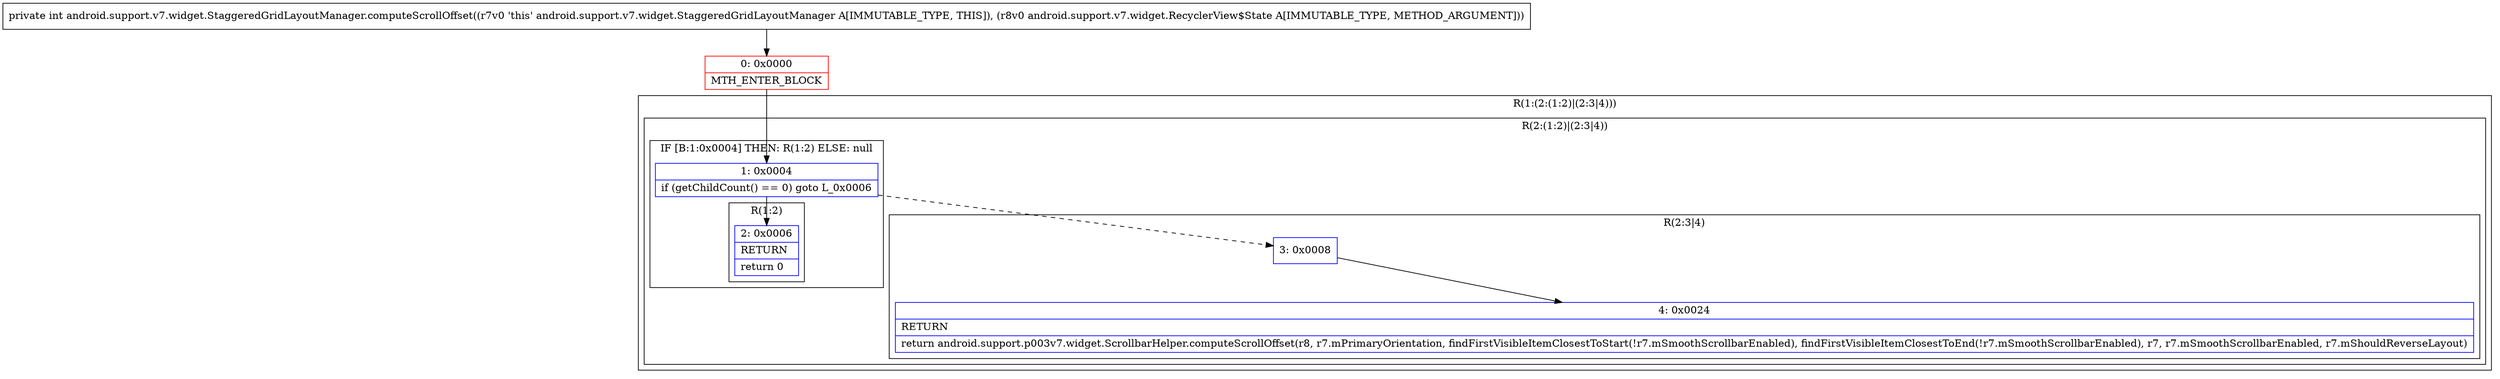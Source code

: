 digraph "CFG forandroid.support.v7.widget.StaggeredGridLayoutManager.computeScrollOffset(Landroid\/support\/v7\/widget\/RecyclerView$State;)I" {
subgraph cluster_Region_1061588521 {
label = "R(1:(2:(1:2)|(2:3|4)))";
node [shape=record,color=blue];
subgraph cluster_Region_1864364633 {
label = "R(2:(1:2)|(2:3|4))";
node [shape=record,color=blue];
subgraph cluster_IfRegion_1899245727 {
label = "IF [B:1:0x0004] THEN: R(1:2) ELSE: null";
node [shape=record,color=blue];
Node_1 [shape=record,label="{1\:\ 0x0004|if (getChildCount() == 0) goto L_0x0006\l}"];
subgraph cluster_Region_534386911 {
label = "R(1:2)";
node [shape=record,color=blue];
Node_2 [shape=record,label="{2\:\ 0x0006|RETURN\l|return 0\l}"];
}
}
subgraph cluster_Region_350681803 {
label = "R(2:3|4)";
node [shape=record,color=blue];
Node_3 [shape=record,label="{3\:\ 0x0008}"];
Node_4 [shape=record,label="{4\:\ 0x0024|RETURN\l|return android.support.p003v7.widget.ScrollbarHelper.computeScrollOffset(r8, r7.mPrimaryOrientation, findFirstVisibleItemClosestToStart(!r7.mSmoothScrollbarEnabled), findFirstVisibleItemClosestToEnd(!r7.mSmoothScrollbarEnabled), r7, r7.mSmoothScrollbarEnabled, r7.mShouldReverseLayout)\l}"];
}
}
}
Node_0 [shape=record,color=red,label="{0\:\ 0x0000|MTH_ENTER_BLOCK\l}"];
MethodNode[shape=record,label="{private int android.support.v7.widget.StaggeredGridLayoutManager.computeScrollOffset((r7v0 'this' android.support.v7.widget.StaggeredGridLayoutManager A[IMMUTABLE_TYPE, THIS]), (r8v0 android.support.v7.widget.RecyclerView$State A[IMMUTABLE_TYPE, METHOD_ARGUMENT])) }"];
MethodNode -> Node_0;
Node_1 -> Node_2;
Node_1 -> Node_3[style=dashed];
Node_3 -> Node_4;
Node_0 -> Node_1;
}

